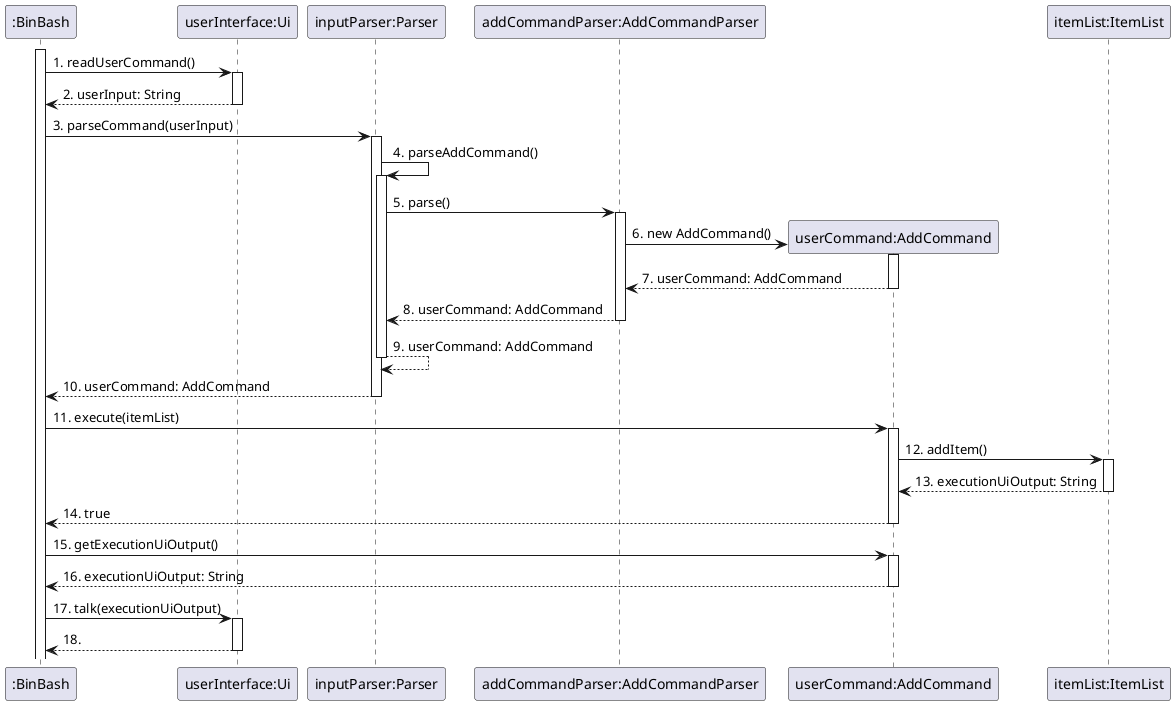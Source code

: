 @startuml
participant ":BinBash"
activate ":BinBash"

":BinBash" -> "userInterface:Ui" : 1. readUserCommand()
activate "userInterface:Ui"
return 2. userInput: String

":BinBash" -> "inputParser:Parser" : 3. parseCommand(userInput)
activate "inputParser:Parser"
"inputParser:Parser" -> "inputParser:Parser" : 4. parseAddCommand()
activate "inputParser:Parser"
"inputParser:Parser" -> "addCommandParser:AddCommandParser" : 5. parse()
activate "addCommandParser:AddCommandParser"
"addCommandParser:AddCommandParser" -> "userCommand:AddCommand" ** : 6. new AddCommand()
activate "userCommand:AddCommand"
return 7. userCommand: AddCommand
return 8. userCommand: AddCommand
return 9. userCommand: AddCommand
return 10. userCommand: AddCommand

":BinBash" -> "userCommand:AddCommand" : 11. execute(itemList)
activate "userCommand:AddCommand"
"userCommand:AddCommand" -> "itemList:ItemList" : 12. addItem()
activate "itemList:ItemList"
return 13. executionUiOutput: String
return 14. true

":BinBash" -> "userCommand:AddCommand" : 15. getExecutionUiOutput()
activate "userCommand:AddCommand"
return 16. executionUiOutput: String
":BinBash" -> "userInterface:Ui" : 17. talk(executionUiOutput)
activate "userInterface:Ui"
return 18.

@enduml